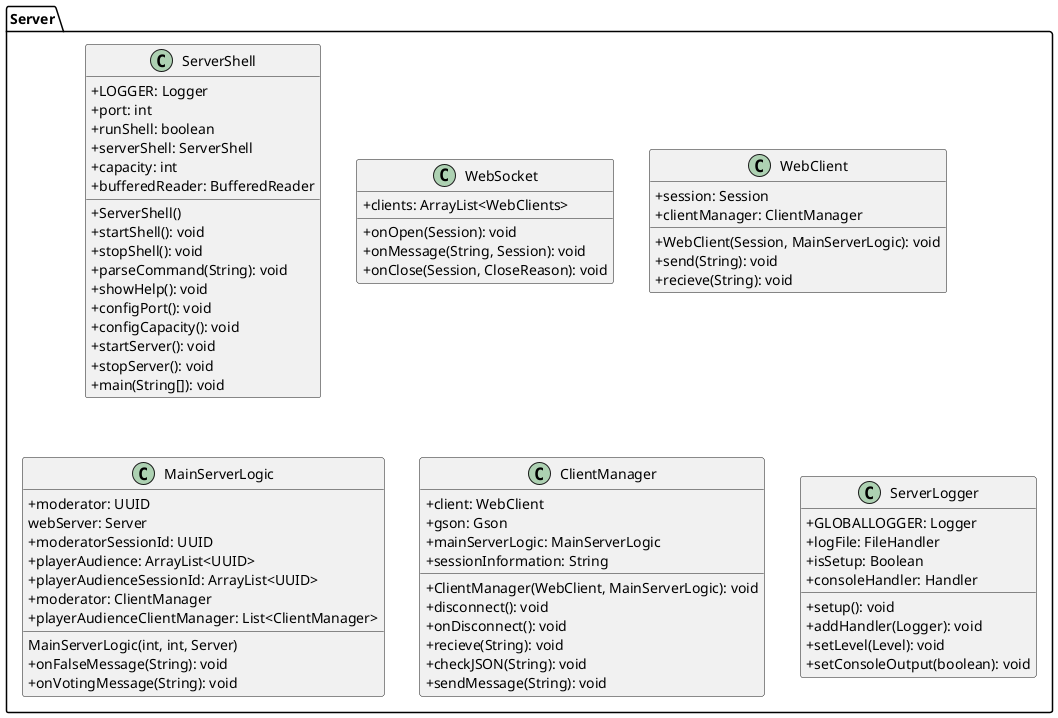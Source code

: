 @startuml

skinparam classAttributeIconSize 0

package "Server" {
class ServerShell {
    {field} +LOGGER: Logger
    {field} +port: int
    {field} +runShell: boolean
    {field} +serverShell: ServerShell
    {field} +capacity: int
    {field} +bufferedReader: BufferedReader
    {method} +ServerShell()
    {method} +startShell(): void
    {method} +stopShell(): void
    {method} +parseCommand(String): void
    {method} +showHelp(): void
    {method} +configPort(): void
    {method} +configCapacity(): void
    {method} +startServer(): void
    {method} +stopServer(): void
    {method} +main(String[]): void
  }
class WebSocket {
    {field} +clients: ArrayList<WebClients>
    {method} +onOpen(Session): void
    {method} +onMessage(String, Session): void
    {method} +onClose(Session, CloseReason): void

}
class WebClient {
    {field} +session: Session
    {field} +clientManager: ClientManager
    {method} +WebClient(Session, MainServerLogic): void
    {method} +send(String): void
    {method} +recieve(String): void
}
class MainServerLogic {
    {field} +moderator: UUID
    {field} webServer: Server
    {field} +moderatorSessionId: UUID
    {field} +playerAudience: ArrayList<UUID>
    {field} +playerAudienceSessionId: ArrayList<UUID>
    {field} +moderator: ClientManager
    {field} +playerAudienceClientManager: List<ClientManager>
    {method} MainServerLogic(int, int, Server)
    {method} +onFalseMessage(String): void
    {method} +onVotingMessage(String): void

}
class ClientManager {
    {field} +client: WebClient
    {field} +gson: Gson
    {field} +mainServerLogic: MainServerLogic
    {field} +sessionInformation: String
    {method} +ClientManager(WebClient, MainServerLogic): void
    {method} +disconnect(): void
    {method} +onDisconnect(): void
    {method} +recieve(String): void
    {method} +checkJSON(String): void
    {method} +sendMessage(String): void
}

class ServerLogger {
    {field} +GLOBALLOGGER: Logger
    {field} +logFile: FileHandler
    {field} +isSetup: Boolean
    {field} +consoleHandler: Handler
    {method} +setup(): void
    {method} +addHandler(Logger): void
    {method} +setLevel(Level): void
    {method} +setConsoleOutput(boolean): void
}
}

@enduml